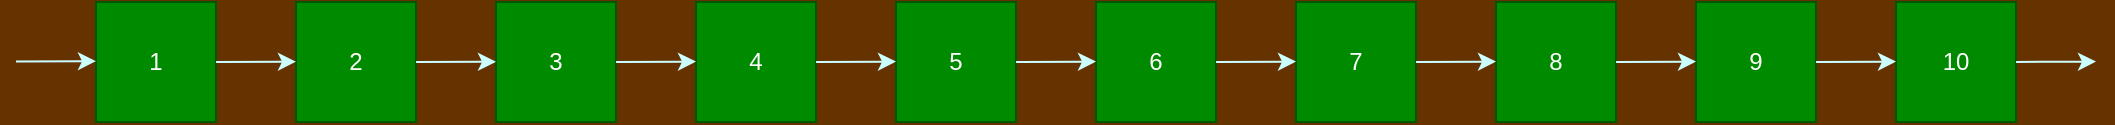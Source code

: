 <mxfile version="21.7.2" type="github">
  <diagram id="6a731a19-8d31-9384-78a2-239565b7b9f0" name="Page-1">
    <mxGraphModel dx="1366" dy="789" grid="1" gridSize="10" guides="1" tooltips="1" connect="1" arrows="1" fold="1" page="1" pageScale="1" pageWidth="1169" pageHeight="827" background="#663300" math="0" shadow="0">
      <root>
        <mxCell id="0" />
        <mxCell id="1" parent="0" />
        <mxCell id="ugSWX1yStPLp8a-PfSf9-1780" value="2" style="rounded=0;whiteSpace=wrap;html=1;fillColor=#008a00;strokeColor=#005700;fontColor=#ffffff;" vertex="1" parent="1">
          <mxGeometry x="180" y="260" width="60" height="60" as="geometry" />
        </mxCell>
        <mxCell id="ugSWX1yStPLp8a-PfSf9-1781" value="1" style="rounded=0;whiteSpace=wrap;html=1;fillColor=#008a00;strokeColor=#005700;fontColor=#ffffff;" vertex="1" parent="1">
          <mxGeometry x="80" y="260" width="60" height="60" as="geometry" />
        </mxCell>
        <mxCell id="ugSWX1yStPLp8a-PfSf9-1782" value="3" style="rounded=0;whiteSpace=wrap;html=1;fillColor=#008a00;strokeColor=#005700;fontColor=#ffffff;" vertex="1" parent="1">
          <mxGeometry x="280" y="260" width="60" height="60" as="geometry" />
        </mxCell>
        <mxCell id="ugSWX1yStPLp8a-PfSf9-1783" value="4" style="rounded=0;whiteSpace=wrap;html=1;fillColor=#008a00;strokeColor=#005700;fontColor=#ffffff;" vertex="1" parent="1">
          <mxGeometry x="380" y="260" width="60" height="60" as="geometry" />
        </mxCell>
        <mxCell id="ugSWX1yStPLp8a-PfSf9-1784" value="6" style="rounded=0;whiteSpace=wrap;html=1;fillColor=#008a00;strokeColor=#005700;fontColor=#ffffff;" vertex="1" parent="1">
          <mxGeometry x="580" y="260" width="60" height="60" as="geometry" />
        </mxCell>
        <mxCell id="ugSWX1yStPLp8a-PfSf9-1785" value="5" style="rounded=0;whiteSpace=wrap;html=1;fillColor=#008a00;strokeColor=#005700;fontColor=#ffffff;" vertex="1" parent="1">
          <mxGeometry x="480" y="260" width="60" height="60" as="geometry" />
        </mxCell>
        <mxCell id="ugSWX1yStPLp8a-PfSf9-1786" value="7" style="rounded=0;whiteSpace=wrap;html=1;fillColor=#008a00;strokeColor=#005700;fontColor=#ffffff;" vertex="1" parent="1">
          <mxGeometry x="680" y="260" width="60" height="60" as="geometry" />
        </mxCell>
        <mxCell id="ugSWX1yStPLp8a-PfSf9-1787" value="8" style="rounded=0;whiteSpace=wrap;html=1;fillColor=#008a00;strokeColor=#005700;fontColor=#ffffff;" vertex="1" parent="1">
          <mxGeometry x="780" y="260" width="60" height="60" as="geometry" />
        </mxCell>
        <mxCell id="ugSWX1yStPLp8a-PfSf9-1788" value="10" style="rounded=0;whiteSpace=wrap;html=1;fillColor=#008a00;strokeColor=#005700;fontColor=#ffffff;" vertex="1" parent="1">
          <mxGeometry x="980" y="260" width="60" height="60" as="geometry" />
        </mxCell>
        <mxCell id="ugSWX1yStPLp8a-PfSf9-1789" value="9" style="rounded=0;whiteSpace=wrap;html=1;fillColor=#008a00;strokeColor=#005700;fontColor=#ffffff;" vertex="1" parent="1">
          <mxGeometry x="880" y="260" width="60" height="60" as="geometry" />
        </mxCell>
        <mxCell id="ugSWX1yStPLp8a-PfSf9-1794" value="" style="endArrow=classic;html=1;rounded=0;strokeColor=#CCFFFF;exitX=1;exitY=0.5;exitDx=0;exitDy=0;" edge="1" parent="1" source="ugSWX1yStPLp8a-PfSf9-1781">
          <mxGeometry width="50" height="50" relative="1" as="geometry">
            <mxPoint x="150" y="290" as="sourcePoint" />
            <mxPoint x="180" y="289.84" as="targetPoint" />
          </mxGeometry>
        </mxCell>
        <mxCell id="ugSWX1yStPLp8a-PfSf9-1795" value="" style="endArrow=classic;html=1;rounded=0;strokeColor=#CCFFFF;exitX=1;exitY=0.5;exitDx=0;exitDy=0;" edge="1" parent="1">
          <mxGeometry width="50" height="50" relative="1" as="geometry">
            <mxPoint x="240" y="290.05" as="sourcePoint" />
            <mxPoint x="280" y="289.89" as="targetPoint" />
          </mxGeometry>
        </mxCell>
        <mxCell id="ugSWX1yStPLp8a-PfSf9-1796" value="" style="endArrow=classic;html=1;rounded=0;strokeColor=#CCFFFF;exitX=1;exitY=0.5;exitDx=0;exitDy=0;" edge="1" parent="1">
          <mxGeometry width="50" height="50" relative="1" as="geometry">
            <mxPoint x="340" y="289.97" as="sourcePoint" />
            <mxPoint x="380" y="289.81" as="targetPoint" />
          </mxGeometry>
        </mxCell>
        <mxCell id="ugSWX1yStPLp8a-PfSf9-1797" value="" style="endArrow=classic;html=1;rounded=0;strokeColor=#CCFFFF;exitX=1;exitY=0.5;exitDx=0;exitDy=0;" edge="1" parent="1">
          <mxGeometry width="50" height="50" relative="1" as="geometry">
            <mxPoint x="440" y="289.97" as="sourcePoint" />
            <mxPoint x="480" y="289.81" as="targetPoint" />
          </mxGeometry>
        </mxCell>
        <mxCell id="ugSWX1yStPLp8a-PfSf9-1798" value="" style="endArrow=classic;html=1;rounded=0;strokeColor=#CCFFFF;exitX=1;exitY=0.5;exitDx=0;exitDy=0;" edge="1" parent="1">
          <mxGeometry width="50" height="50" relative="1" as="geometry">
            <mxPoint x="540" y="289.97" as="sourcePoint" />
            <mxPoint x="580" y="289.81" as="targetPoint" />
          </mxGeometry>
        </mxCell>
        <mxCell id="ugSWX1yStPLp8a-PfSf9-1799" value="" style="endArrow=classic;html=1;rounded=0;strokeColor=#CCFFFF;exitX=1;exitY=0.5;exitDx=0;exitDy=0;" edge="1" parent="1">
          <mxGeometry width="50" height="50" relative="1" as="geometry">
            <mxPoint x="640" y="289.97" as="sourcePoint" />
            <mxPoint x="680" y="289.81" as="targetPoint" />
          </mxGeometry>
        </mxCell>
        <mxCell id="ugSWX1yStPLp8a-PfSf9-1800" value="" style="endArrow=classic;html=1;rounded=0;strokeColor=#CCFFFF;exitX=1;exitY=0.5;exitDx=0;exitDy=0;" edge="1" parent="1">
          <mxGeometry width="50" height="50" relative="1" as="geometry">
            <mxPoint x="740" y="289.97" as="sourcePoint" />
            <mxPoint x="780" y="289.81" as="targetPoint" />
          </mxGeometry>
        </mxCell>
        <mxCell id="ugSWX1yStPLp8a-PfSf9-1801" value="" style="endArrow=classic;html=1;rounded=0;strokeColor=#CCFFFF;exitX=1;exitY=0.5;exitDx=0;exitDy=0;" edge="1" parent="1">
          <mxGeometry width="50" height="50" relative="1" as="geometry">
            <mxPoint x="840" y="289.97" as="sourcePoint" />
            <mxPoint x="880" y="289.81" as="targetPoint" />
          </mxGeometry>
        </mxCell>
        <mxCell id="ugSWX1yStPLp8a-PfSf9-1802" value="" style="endArrow=classic;html=1;rounded=0;strokeColor=#CCFFFF;exitX=1;exitY=0.5;exitDx=0;exitDy=0;" edge="1" parent="1">
          <mxGeometry width="50" height="50" relative="1" as="geometry">
            <mxPoint x="940" y="289.97" as="sourcePoint" />
            <mxPoint x="980" y="289.81" as="targetPoint" />
          </mxGeometry>
        </mxCell>
        <mxCell id="ugSWX1yStPLp8a-PfSf9-1803" value="" style="endArrow=classic;html=1;rounded=0;strokeColor=#CCFFFF;exitX=1;exitY=0.5;exitDx=0;exitDy=0;" edge="1" parent="1">
          <mxGeometry width="50" height="50" relative="1" as="geometry">
            <mxPoint x="1040" y="289.97" as="sourcePoint" />
            <mxPoint x="1080" y="289.81" as="targetPoint" />
          </mxGeometry>
        </mxCell>
        <mxCell id="ugSWX1yStPLp8a-PfSf9-1804" value="" style="endArrow=classic;html=1;rounded=0;strokeColor=#CCFFFF;exitX=1;exitY=0.5;exitDx=0;exitDy=0;" edge="1" parent="1">
          <mxGeometry width="50" height="50" relative="1" as="geometry">
            <mxPoint x="40" y="289.76" as="sourcePoint" />
            <mxPoint x="80" y="289.6" as="targetPoint" />
          </mxGeometry>
        </mxCell>
      </root>
    </mxGraphModel>
  </diagram>
</mxfile>

